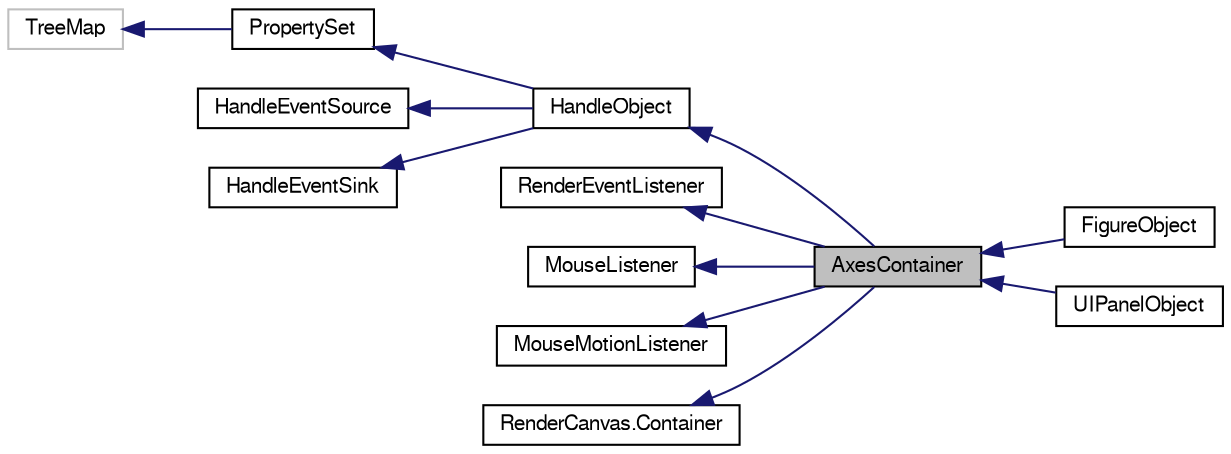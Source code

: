 digraph G
{
  edge [fontname="FreeSans",fontsize="10",labelfontname="FreeSans",labelfontsize="10"];
  node [fontname="FreeSans",fontsize="10",shape=record];
  rankdir="LR";
  Node1 [label="AxesContainer",height=0.2,width=0.4,color="black", fillcolor="grey75", style="filled" fontcolor="black"];
  Node2 -> Node1 [dir="back",color="midnightblue",fontsize="10",style="solid",fontname="FreeSans"];
  Node2 [label="HandleObject",height=0.2,width=0.4,color="black", fillcolor="white", style="filled",URL="$classorg_1_1octave_1_1graphics_1_1_handle_object.html",tooltip="Base class for handle-based graphics."];
  Node3 -> Node2 [dir="back",color="midnightblue",fontsize="10",style="solid",fontname="FreeSans"];
  Node3 [label="PropertySet",height=0.2,width=0.4,color="black", fillcolor="white", style="filled",URL="$classorg_1_1octave_1_1graphics_1_1_property_set.html"];
  Node4 -> Node3 [dir="back",color="midnightblue",fontsize="10",style="solid",fontname="FreeSans"];
  Node4 [label="TreeMap",height=0.2,width=0.4,color="grey75", fillcolor="white", style="filled"];
  Node5 -> Node2 [dir="back",color="midnightblue",fontsize="10",style="solid",fontname="FreeSans"];
  Node5 [label="HandleEventSource",height=0.2,width=0.4,color="black", fillcolor="white", style="filled",URL="$interfaceorg_1_1octave_1_1graphics_1_1_handle_event_source.html"];
  Node6 -> Node2 [dir="back",color="midnightblue",fontsize="10",style="solid",fontname="FreeSans"];
  Node6 [label="HandleEventSink",height=0.2,width=0.4,color="black", fillcolor="white", style="filled",URL="$interfaceorg_1_1octave_1_1graphics_1_1_handle_event_sink.html"];
  Node7 -> Node1 [dir="back",color="midnightblue",fontsize="10",style="solid",fontname="FreeSans"];
  Node7 [label="RenderEventListener",height=0.2,width=0.4,color="black", fillcolor="white", style="filled",URL="$interfaceorg_1_1octave_1_1graphics_1_1_render_event_listener.html"];
  Node8 -> Node1 [dir="back",color="midnightblue",fontsize="10",style="solid",fontname="FreeSans"];
  Node8 [label="MouseListener",height=0.2,width=0.4,color="black", fillcolor="white", style="filled",URL="$class_mouse_listener.html"];
  Node9 -> Node1 [dir="back",color="midnightblue",fontsize="10",style="solid",fontname="FreeSans"];
  Node9 [label="MouseMotionListener",height=0.2,width=0.4,color="black", fillcolor="white", style="filled",URL="$class_mouse_motion_listener.html"];
  Node10 -> Node1 [dir="back",color="midnightblue",fontsize="10",style="solid",fontname="FreeSans"];
  Node10 [label="RenderCanvas.Container",height=0.2,width=0.4,color="black", fillcolor="white", style="filled",URL="$interfaceorg_1_1octave_1_1graphics_1_1_render_canvas_1_1_container.html"];
  Node1 -> Node11 [dir="back",color="midnightblue",fontsize="10",style="solid",fontname="FreeSans"];
  Node11 [label="FigureObject",height=0.2,width=0.4,color="black", fillcolor="white", style="filled",URL="$classorg_1_1octave_1_1graphics_1_1_figure_object.html"];
  Node1 -> Node12 [dir="back",color="midnightblue",fontsize="10",style="solid",fontname="FreeSans"];
  Node12 [label="UIPanelObject",height=0.2,width=0.4,color="black", fillcolor="white", style="filled",URL="$classorg_1_1octave_1_1graphics_1_1_u_i_panel_object.html"];
}
